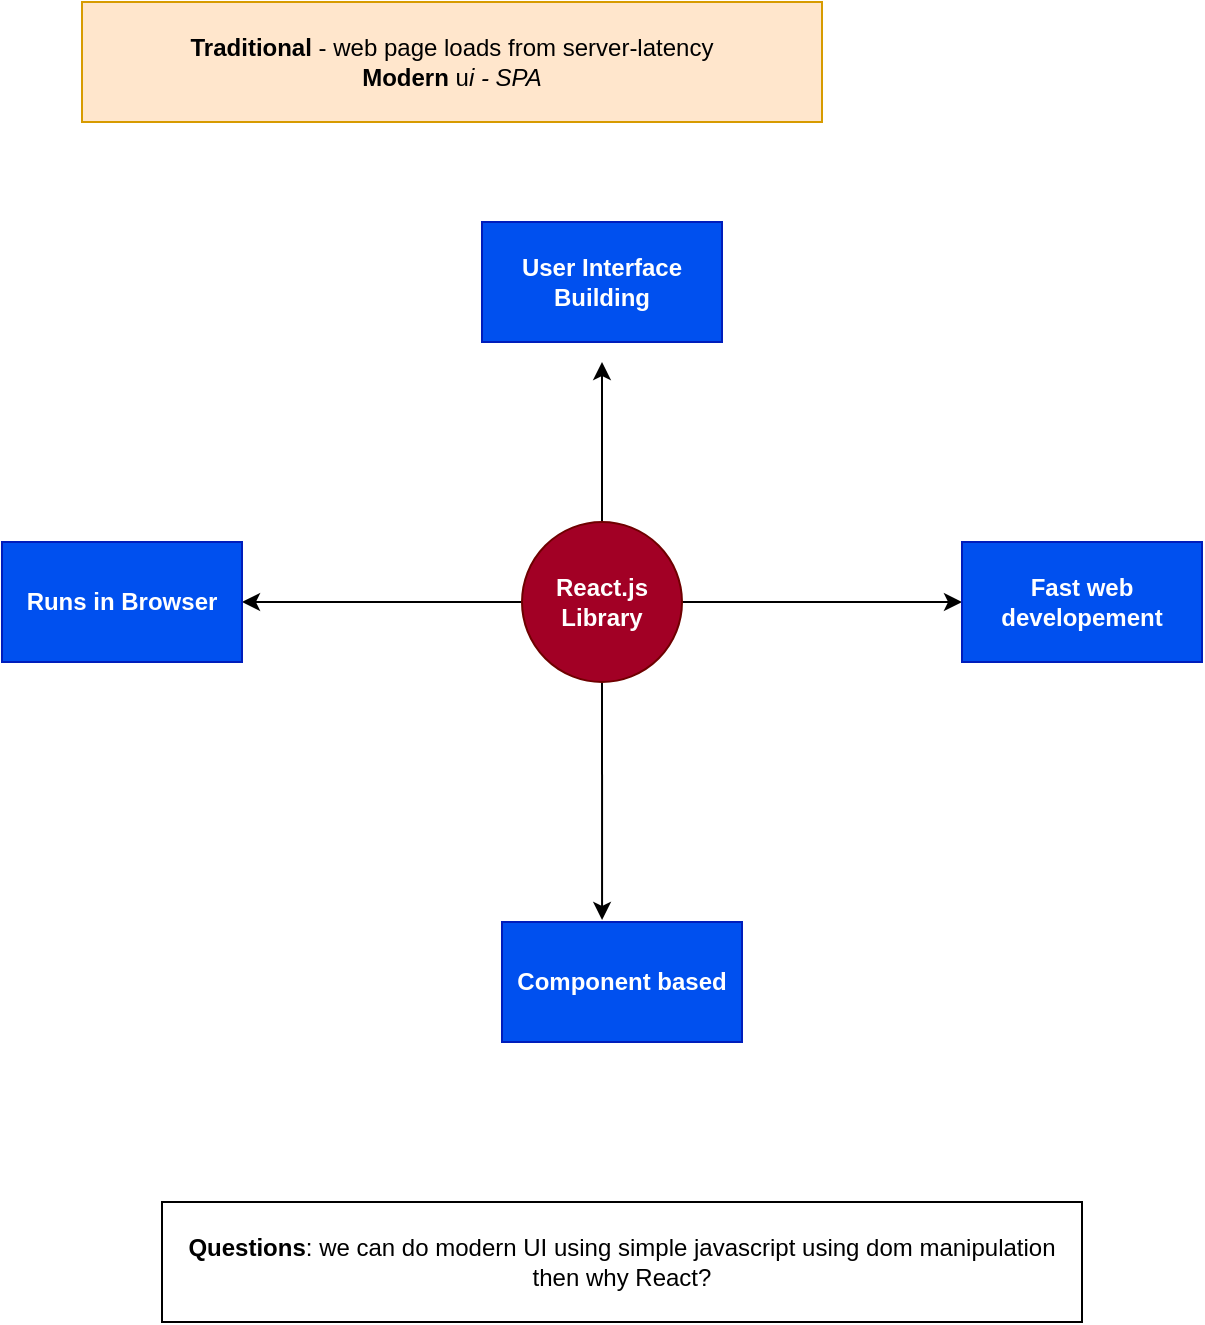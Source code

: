 <mxfile version="16.5.1" type="device" pages="14"><diagram id="KDd0pbdruwwjRHQ05ugI" name="Page-1"><mxGraphModel dx="1038" dy="641" grid="1" gridSize="10" guides="1" tooltips="1" connect="1" arrows="1" fold="1" page="1" pageScale="1" pageWidth="827" pageHeight="1169" math="0" shadow="0"><root><mxCell id="0"/><mxCell id="1" parent="0"/><mxCell id="zeAsCe_XEkBsMMPo-KfV-1" value="&lt;b&gt;User Interface Building&lt;/b&gt;" style="rounded=0;whiteSpace=wrap;html=1;fillColor=#0050ef;strokeColor=#001DBC;fontColor=#ffffff;" parent="1" vertex="1"><mxGeometry x="260" y="130" width="120" height="60" as="geometry"/></mxCell><mxCell id="zeAsCe_XEkBsMMPo-KfV-6" style="edgeStyle=orthogonalEdgeStyle;rounded=0;orthogonalLoop=1;jettySize=auto;html=1;" parent="1" source="zeAsCe_XEkBsMMPo-KfV-2" edge="1"><mxGeometry relative="1" as="geometry"><mxPoint x="320" y="200" as="targetPoint"/></mxGeometry></mxCell><mxCell id="zeAsCe_XEkBsMMPo-KfV-8" style="edgeStyle=orthogonalEdgeStyle;rounded=0;orthogonalLoop=1;jettySize=auto;html=1;entryX=0.417;entryY=-0.017;entryDx=0;entryDy=0;entryPerimeter=0;" parent="1" source="zeAsCe_XEkBsMMPo-KfV-2" target="zeAsCe_XEkBsMMPo-KfV-4" edge="1"><mxGeometry relative="1" as="geometry"/></mxCell><mxCell id="zeAsCe_XEkBsMMPo-KfV-11" style="edgeStyle=orthogonalEdgeStyle;rounded=0;orthogonalLoop=1;jettySize=auto;html=1;entryX=1;entryY=0.5;entryDx=0;entryDy=0;" parent="1" source="zeAsCe_XEkBsMMPo-KfV-2" target="zeAsCe_XEkBsMMPo-KfV-5" edge="1"><mxGeometry relative="1" as="geometry"/></mxCell><mxCell id="zeAsCe_XEkBsMMPo-KfV-12" style="edgeStyle=orthogonalEdgeStyle;rounded=0;orthogonalLoop=1;jettySize=auto;html=1;entryX=0;entryY=0.5;entryDx=0;entryDy=0;" parent="1" source="zeAsCe_XEkBsMMPo-KfV-2" target="zeAsCe_XEkBsMMPo-KfV-3" edge="1"><mxGeometry relative="1" as="geometry"/></mxCell><mxCell id="zeAsCe_XEkBsMMPo-KfV-2" value="&lt;b&gt;React.js&lt;br&gt;Library&lt;/b&gt;" style="ellipse;whiteSpace=wrap;html=1;aspect=fixed;fillColor=#a20025;strokeColor=#6F0000;fontColor=#ffffff;" parent="1" vertex="1"><mxGeometry x="280" y="280" width="80" height="80" as="geometry"/></mxCell><mxCell id="zeAsCe_XEkBsMMPo-KfV-3" value="&lt;b&gt;Fast web developement&lt;/b&gt;" style="rounded=0;whiteSpace=wrap;html=1;fillColor=#0050ef;strokeColor=#001DBC;fontColor=#ffffff;" parent="1" vertex="1"><mxGeometry x="500" y="290" width="120" height="60" as="geometry"/></mxCell><mxCell id="zeAsCe_XEkBsMMPo-KfV-4" value="&lt;b&gt;Component based&lt;/b&gt;" style="rounded=0;whiteSpace=wrap;html=1;fillColor=#0050ef;strokeColor=#001DBC;fontColor=#ffffff;" parent="1" vertex="1"><mxGeometry x="270" y="480" width="120" height="60" as="geometry"/></mxCell><mxCell id="zeAsCe_XEkBsMMPo-KfV-5" value="&lt;b&gt;Runs in Browser&lt;/b&gt;" style="rounded=0;whiteSpace=wrap;html=1;fillColor=#0050ef;strokeColor=#001DBC;fontColor=#ffffff;" parent="1" vertex="1"><mxGeometry x="20" y="290" width="120" height="60" as="geometry"/></mxCell><mxCell id="7dfRYw5UIhIh5kb9wQyp-1" value="&lt;b&gt;Traditional&lt;/b&gt; - web page loads from server-latency&lt;br&gt;&lt;b&gt;Modern&lt;/b&gt; u&lt;i&gt;i - SPA&lt;/i&gt;" style="rounded=0;whiteSpace=wrap;html=1;fillColor=#ffe6cc;strokeColor=#d79b00;" parent="1" vertex="1"><mxGeometry x="60" y="20" width="370" height="60" as="geometry"/></mxCell><mxCell id="7dfRYw5UIhIh5kb9wQyp-4" value="&lt;b&gt;Questions&lt;/b&gt;: we can do modern UI using simple javascript using dom manipulation then why React?" style="rounded=0;whiteSpace=wrap;html=1;" parent="1" vertex="1"><mxGeometry x="100" y="620" width="460" height="60" as="geometry"/></mxCell></root></mxGraphModel></diagram><diagram id="pUK0narLMAM2C-4yJ4_q" name="Page-2"><mxGraphModel dx="1865" dy="641" grid="1" gridSize="10" guides="1" tooltips="1" connect="1" arrows="1" fold="1" page="1" pageScale="1" pageWidth="827" pageHeight="1169" math="0" shadow="0"><root><mxCell id="XUAqyrLT5LOT-2_FLUO2-0"/><mxCell id="XUAqyrLT5LOT-2_FLUO2-1" parent="XUAqyrLT5LOT-2_FLUO2-0"/><mxCell id="XUAqyrLT5LOT-2_FLUO2-7" style="edgeStyle=orthogonalEdgeStyle;rounded=0;orthogonalLoop=1;jettySize=auto;html=1;" parent="XUAqyrLT5LOT-2_FLUO2-1" source="XUAqyrLT5LOT-2_FLUO2-2" edge="1"><mxGeometry relative="1" as="geometry"><mxPoint x="250" y="230" as="targetPoint"/></mxGeometry></mxCell><mxCell id="XUAqyrLT5LOT-2_FLUO2-2" value="React Component" style="ellipse;whiteSpace=wrap;html=1;aspect=fixed;fillColor=#a20025;strokeColor=#6F0000;fontColor=#ffffff;" parent="XUAqyrLT5LOT-2_FLUO2-1" vertex="1"><mxGeometry x="90" y="190" width="80" height="80" as="geometry"/></mxCell><mxCell id="XUAqyrLT5LOT-2_FLUO2-3" value="Reusable Code" style="rounded=0;whiteSpace=wrap;html=1;fillColor=#0050ef;strokeColor=#001DBC;fontColor=#ffffff;" parent="XUAqyrLT5LOT-2_FLUO2-1" vertex="1"><mxGeometry x="260" y="130" width="120" height="60" as="geometry"/></mxCell><mxCell id="XUAqyrLT5LOT-2_FLUO2-4" value="Easy to Debug and manage" style="rounded=0;whiteSpace=wrap;html=1;fillColor=#0050ef;strokeColor=#001DBC;fontColor=#ffffff;" parent="XUAqyrLT5LOT-2_FLUO2-1" vertex="1"><mxGeometry x="260" y="250" width="120" height="60" as="geometry"/></mxCell><mxCell id="XUAqyrLT5LOT-2_FLUO2-6" value="One component for one task" style="rounded=0;whiteSpace=wrap;html=1;fillColor=#0050ef;strokeColor=#001DBC;fontColor=#ffffff;" parent="XUAqyrLT5LOT-2_FLUO2-1" vertex="1"><mxGeometry x="260" y="190" width="120" height="60" as="geometry"/></mxCell><mxCell id="XUAqyrLT5LOT-2_FLUO2-8" value="&lt;font style=&quot;font-size: 16px&quot;&gt;&lt;b&gt;Components ?&lt;/b&gt;&lt;/font&gt;" style="text;html=1;align=center;verticalAlign=middle;resizable=0;points=[];autosize=1;" parent="XUAqyrLT5LOT-2_FLUO2-1" vertex="1"><mxGeometry x="335" y="370" width="130" height="20" as="geometry"/></mxCell><mxCell id="XUAqyrLT5LOT-2_FLUO2-10" value="" style="rounded=0;whiteSpace=wrap;html=1;fillColor=#f5f5f5;strokeColor=#666666;fontColor=#333333;" parent="XUAqyrLT5LOT-2_FLUO2-1" vertex="1"><mxGeometry x="120" y="410" width="580" height="320" as="geometry"/></mxCell><mxCell id="XUAqyrLT5LOT-2_FLUO2-11" value="Header Component" style="rounded=0;whiteSpace=wrap;html=1;fillColor=#a20025;strokeColor=#6F0000;fontColor=#ffffff;" parent="XUAqyrLT5LOT-2_FLUO2-1" vertex="1"><mxGeometry x="130" y="430" width="560" height="30" as="geometry"/></mxCell><mxCell id="XUAqyrLT5LOT-2_FLUO2-12" value="Side Bar Component" style="rounded=0;whiteSpace=wrap;html=1;fillColor=#0050ef;strokeColor=#001DBC;fontColor=#ffffff;" parent="XUAqyrLT5LOT-2_FLUO2-1" vertex="1"><mxGeometry x="130" y="480" width="70" height="170" as="geometry"/></mxCell><mxCell id="XUAqyrLT5LOT-2_FLUO2-13" value="Footer Component" style="rounded=0;whiteSpace=wrap;html=1;fillColor=#a20025;strokeColor=#6F0000;fontColor=#ffffff;" parent="XUAqyrLT5LOT-2_FLUO2-1" vertex="1"><mxGeometry x="130" y="670" width="560" height="40" as="geometry"/></mxCell><mxCell id="e4VjsDc1kXuFMKEbWE5w-0" value="Content Component" style="rounded=0;whiteSpace=wrap;html=1;fillColor=#0050ef;strokeColor=#001DBC;fontColor=#ffffff;" parent="XUAqyrLT5LOT-2_FLUO2-1" vertex="1"><mxGeometry x="220" y="480" width="470" height="170" as="geometry"/></mxCell><mxCell id="e4VjsDc1kXuFMKEbWE5w-3" style="edgeStyle=orthogonalEdgeStyle;rounded=0;orthogonalLoop=1;jettySize=auto;html=1;" parent="XUAqyrLT5LOT-2_FLUO2-1" source="e4VjsDc1kXuFMKEbWE5w-1" edge="1"><mxGeometry relative="1" as="geometry"><mxPoint x="110" y="470" as="targetPoint"/></mxGeometry></mxCell><mxCell id="e4VjsDc1kXuFMKEbWE5w-1" value="Web Page" style="text;html=1;align=center;verticalAlign=middle;resizable=0;points=[];autosize=1;" parent="XUAqyrLT5LOT-2_FLUO2-1" vertex="1"><mxGeometry x="-5" y="460" width="70" height="20" as="geometry"/></mxCell></root></mxGraphModel></diagram><diagram id="_obH5N9lX5aw-TTPsIgR" name="InbetPage"><mxGraphModel dx="1038" dy="641" grid="1" gridSize="10" guides="1" tooltips="1" connect="1" arrows="1" fold="1" page="1" pageScale="1" pageWidth="850" pageHeight="1100" math="0" shadow="0"><root><mxCell id="RnBLxsuKR61E8885IMMA-0"/><mxCell id="RnBLxsuKR61E8885IMMA-1" parent="RnBLxsuKR61E8885IMMA-0"/><mxCell id="xOb0xhMW1d8wnZXAbgc3-0" value="&lt;b&gt;React Advantage:&lt;/b&gt;&lt;br&gt;&lt;br&gt;Control specific part of page&lt;br&gt;Switching the page using routes" style="rounded=0;whiteSpace=wrap;html=1;fillColor=#dae8fc;strokeColor=#6c8ebf;" parent="RnBLxsuKR61E8885IMMA-1" vertex="1"><mxGeometry x="140" y="40" width="360" height="140" as="geometry"/></mxCell><mxCell id="xOb0xhMW1d8wnZXAbgc3-4" style="edgeStyle=orthogonalEdgeStyle;rounded=0;orthogonalLoop=1;jettySize=auto;html=1;exitX=0.538;exitY=1.04;exitDx=0;exitDy=0;exitPerimeter=0;" parent="RnBLxsuKR61E8885IMMA-1" source="xOb0xhMW1d8wnZXAbgc3-1" edge="1"><mxGeometry relative="1" as="geometry"><mxPoint x="210" y="430" as="targetPoint"/><mxPoint x="440" y="395" as="sourcePoint"/><Array as="points"><mxPoint x="210" y="364"/></Array></mxGeometry></mxCell><mxCell id="xOb0xhMW1d8wnZXAbgc3-5" style="edgeStyle=orthogonalEdgeStyle;rounded=0;orthogonalLoop=1;jettySize=auto;html=1;entryX=0.407;entryY=-0.053;entryDx=0;entryDy=0;entryPerimeter=0;" parent="RnBLxsuKR61E8885IMMA-1" source="xOb0xhMW1d8wnZXAbgc3-1" target="xOb0xhMW1d8wnZXAbgc3-3" edge="1"><mxGeometry relative="1" as="geometry"/></mxCell><mxCell id="xOb0xhMW1d8wnZXAbgc3-1" value="&lt;b&gt;React&lt;/b&gt;&lt;br&gt;Not full fledge framweotk&lt;br&gt;depenent on several third party library&lt;br&gt;fast development&lt;br&gt;component based" style="rounded=0;whiteSpace=wrap;html=1;fillColor=#dae8fc;strokeColor=#6c8ebf;" parent="RnBLxsuKR61E8885IMMA-1" vertex="1"><mxGeometry x="200" y="260" width="240" height="100" as="geometry"/></mxCell><mxCell id="xOb0xhMW1d8wnZXAbgc3-2" value="&lt;b&gt;Angular&lt;/b&gt;&lt;br&gt;Component based&lt;br&gt;Full fledged UI framwework&lt;br&gt;overkill small application" style="rounded=0;whiteSpace=wrap;html=1;" parent="RnBLxsuKR61E8885IMMA-1" vertex="1"><mxGeometry x="120" y="440" width="200" height="60" as="geometry"/></mxCell><mxCell id="xOb0xhMW1d8wnZXAbgc3-3" value="&lt;b&gt;View&lt;/b&gt;&lt;br&gt;Compoent based&lt;br&gt;UI Framework&lt;br&gt;lesser popular than react and angular" style="rounded=0;whiteSpace=wrap;html=1;" parent="RnBLxsuKR61E8885IMMA-1" vertex="1"><mxGeometry x="440" y="440" width="270" height="60" as="geometry"/></mxCell></root></mxGraphModel></diagram><diagram id="r05Rn20q4bxLSeCNrBZf" name="Page-3"><mxGraphModel dx="1038" dy="641" grid="1" gridSize="10" guides="1" tooltips="1" connect="1" arrows="1" fold="1" page="1" pageScale="1" pageWidth="827" pageHeight="1169" math="0" shadow="0"><root><mxCell id="8u3eZvPJsnnSgI_h0a88-0"/><mxCell id="8u3eZvPJsnnSgI_h0a88-1" parent="8u3eZvPJsnnSgI_h0a88-0"/><mxCell id="8u3eZvPJsnnSgI_h0a88-7" style="edgeStyle=orthogonalEdgeStyle;rounded=0;orthogonalLoop=1;jettySize=auto;html=1;entryX=0.056;entryY=0;entryDx=0;entryDy=0;entryPerimeter=0;" parent="8u3eZvPJsnnSgI_h0a88-1" source="8u3eZvPJsnnSgI_h0a88-2" target="8u3eZvPJsnnSgI_h0a88-5" edge="1"><mxGeometry relative="1" as="geometry"/></mxCell><mxCell id="8u3eZvPJsnnSgI_h0a88-2" value="Person&lt;br&gt;Name: MAX&lt;br&gt;AGE: 28" style="rounded=0;whiteSpace=wrap;html=1;fillColor=#0050ef;strokeColor=#001DBC;fontColor=#ffffff;" parent="8u3eZvPJsnnSgI_h0a88-1" vertex="1"><mxGeometry x="120" y="190" width="120" height="60" as="geometry"/></mxCell><mxCell id="8u3eZvPJsnnSgI_h0a88-8" style="edgeStyle=orthogonalEdgeStyle;rounded=0;orthogonalLoop=1;jettySize=auto;html=1;entryX=0.372;entryY=-0.033;entryDx=0;entryDy=0;entryPerimeter=0;" parent="8u3eZvPJsnnSgI_h0a88-1" source="8u3eZvPJsnnSgI_h0a88-3" target="8u3eZvPJsnnSgI_h0a88-5" edge="1"><mxGeometry relative="1" as="geometry"/></mxCell><mxCell id="8u3eZvPJsnnSgI_h0a88-3" value="Person&lt;br&gt;Name: MANU&lt;br&gt;AGE: 29" style="rounded=0;whiteSpace=wrap;html=1;fillColor=#0050ef;strokeColor=#001DBC;fontColor=#ffffff;" parent="8u3eZvPJsnnSgI_h0a88-1" vertex="1"><mxGeometry x="330" y="190" width="120" height="60" as="geometry"/></mxCell><mxCell id="8u3eZvPJsnnSgI_h0a88-9" style="edgeStyle=orthogonalEdgeStyle;rounded=0;orthogonalLoop=1;jettySize=auto;html=1;entryX=1;entryY=0.75;entryDx=0;entryDy=0;" parent="8u3eZvPJsnnSgI_h0a88-1" source="8u3eZvPJsnnSgI_h0a88-4" target="8u3eZvPJsnnSgI_h0a88-5" edge="1"><mxGeometry relative="1" as="geometry"/></mxCell><mxCell id="8u3eZvPJsnnSgI_h0a88-4" value="Person&lt;br&gt;Name: MIN&lt;br&gt;AGE: 30" style="rounded=0;whiteSpace=wrap;html=1;fillColor=#0050ef;strokeColor=#001DBC;fontColor=#ffffff;" parent="8u3eZvPJsnnSgI_h0a88-1" vertex="1"><mxGeometry x="520" y="190" width="120" height="60" as="geometry"/></mxCell><mxCell id="8u3eZvPJsnnSgI_h0a88-5" value="&lt;p style=&quot;margin: 0px ; margin-top: 6px ; text-align: center&quot;&gt;&lt;b&gt;Component&lt;/b&gt;&lt;/p&gt;&lt;hr&gt;&lt;p style=&quot;margin: 0px ; margin-left: 8px&quot;&gt;+ Name&lt;br&gt;+ AGE&lt;/p&gt;" style="align=left;overflow=fill;html=1;dropTarget=0;fillColor=#f8cecc;strokeColor=#b85450;" parent="8u3eZvPJsnnSgI_h0a88-1" vertex="1"><mxGeometry x="280" y="390" width="180" height="90" as="geometry"/></mxCell><mxCell id="8u3eZvPJsnnSgI_h0a88-6" value="" style="shape=component;jettyWidth=8;jettyHeight=4;" parent="8u3eZvPJsnnSgI_h0a88-5" vertex="1"><mxGeometry x="1" width="20" height="20" relative="1" as="geometry"><mxPoint x="-24" y="4" as="offset"/></mxGeometry></mxCell><mxCell id="8u3eZvPJsnnSgI_h0a88-10" value="&lt;font style=&quot;font-size: 14px&quot;&gt;In HTML we have to write multiple line of code to create muplitple person UI.&lt;br&gt;&amp;nbsp;Through React UI component it will be reusable and less code.&lt;/font&gt;" style="text;html=1;align=center;verticalAlign=middle;resizable=0;points=[];autosize=1;" parent="8u3eZvPJsnnSgI_h0a88-1" vertex="1"><mxGeometry x="95" y="555" width="490" height="40" as="geometry"/></mxCell></root></mxGraphModel></diagram><diagram id="a7ZG35o_TB2_f8VSrs4b" name="Page-4"><mxGraphModel dx="1038" dy="641" grid="1" gridSize="10" guides="1" tooltips="1" connect="1" arrows="1" fold="1" page="1" pageScale="1" pageWidth="827" pageHeight="1169" math="0" shadow="0"><root><mxCell id="of6Kod8Cfn58fdlFaGx6-0"/><mxCell id="of6Kod8Cfn58fdlFaGx6-1" parent="of6Kod8Cfn58fdlFaGx6-0"/><mxCell id="l07Qa2oL3CRKX9nVdB1W-0" value="&lt;font style=&quot;font-size: 20px&quot;&gt;&lt;b&gt;Why React ?&lt;/b&gt;&lt;/font&gt;" style="text;html=1;align=center;verticalAlign=middle;resizable=0;points=[];autosize=1;" parent="of6Kod8Cfn58fdlFaGx6-1" vertex="1"><mxGeometry x="140" y="130" width="140" height="20" as="geometry"/></mxCell><mxCell id="l07Qa2oL3CRKX9nVdB1W-1" value="&lt;font style=&quot;font-size: 15px&quot;&gt;UI State becomes hard to handle in basic javascript in a large application&lt;/font&gt;" style="rounded=0;whiteSpace=wrap;html=1;fillColor=#0050ef;strokeColor=#001DBC;fontColor=#ffffff;" parent="of6Kod8Cfn58fdlFaGx6-1" vertex="1"><mxGeometry x="130" y="210" width="550" height="60" as="geometry"/></mxCell><mxCell id="l07Qa2oL3CRKX9nVdB1W-2" value="&lt;span style=&quot;font-size: 15px&quot;&gt;Focus on business logic, not on preventing the app from exploding. larger community&lt;/span&gt;" style="rounded=0;whiteSpace=wrap;html=1;fillColor=#0050ef;strokeColor=#001DBC;fontColor=#ffffff;" parent="of6Kod8Cfn58fdlFaGx6-1" vertex="1"><mxGeometry x="130" y="340" width="550" height="60" as="geometry"/></mxCell><mxCell id="l07Qa2oL3CRKX9nVdB1W-3" value="&lt;span style=&quot;font-size: 15px&quot;&gt;Better Performance, active community and huge ecosystem&amp;nbsp;&lt;/span&gt;" style="rounded=0;whiteSpace=wrap;html=1;fillColor=#0050ef;strokeColor=#001DBC;fontColor=#ffffff;" parent="of6Kod8Cfn58fdlFaGx6-1" vertex="1"><mxGeometry x="130" y="470" width="550" height="60" as="geometry"/></mxCell></root></mxGraphModel></diagram><diagram id="cCVR7R8A9_1zX2K4dpQP" name="Page-5"><mxGraphModel dx="1038" dy="641" grid="1" gridSize="10" guides="1" tooltips="1" connect="1" arrows="1" fold="1" page="1" pageScale="1" pageWidth="827" pageHeight="1169" math="0" shadow="0"><root><mxCell id="W7CgnZYt0yB2dMhbttIr-0"/><mxCell id="W7CgnZYt0yB2dMhbttIr-1" parent="W7CgnZYt0yB2dMhbttIr-0"/><mxCell id="W7CgnZYt0yB2dMhbttIr-10" style="edgeStyle=orthogonalEdgeStyle;rounded=0;orthogonalLoop=1;jettySize=auto;html=1;" parent="W7CgnZYt0yB2dMhbttIr-1" source="W7CgnZYt0yB2dMhbttIr-2" edge="1"><mxGeometry relative="1" as="geometry"><mxPoint x="240" y="190" as="targetPoint"/></mxGeometry></mxCell><mxCell id="W7CgnZYt0yB2dMhbttIr-2" value="Getting Started" style="ellipse;whiteSpace=wrap;html=1;fillColor=#0050ef;strokeColor=#001DBC;fontColor=#ffffff;" parent="W7CgnZYt0yB2dMhbttIr-1" vertex="1"><mxGeometry x="70" y="150" width="120" height="80" as="geometry"/></mxCell><mxCell id="W7CgnZYt0yB2dMhbttIr-11" style="edgeStyle=orthogonalEdgeStyle;rounded=0;orthogonalLoop=1;jettySize=auto;html=1;" parent="W7CgnZYt0yB2dMhbttIr-1" source="W7CgnZYt0yB2dMhbttIr-3" edge="1"><mxGeometry relative="1" as="geometry"><mxPoint x="410" y="190" as="targetPoint"/></mxGeometry></mxCell><mxCell id="W7CgnZYt0yB2dMhbttIr-3" value="The Basics" style="ellipse;whiteSpace=wrap;html=1;fillColor=#0050ef;strokeColor=#001DBC;fontColor=#ffffff;" parent="W7CgnZYt0yB2dMhbttIr-1" vertex="1"><mxGeometry x="250" y="150" width="120" height="80" as="geometry"/></mxCell><mxCell id="W7CgnZYt0yB2dMhbttIr-12" style="edgeStyle=orthogonalEdgeStyle;rounded=0;orthogonalLoop=1;jettySize=auto;html=1;entryX=0;entryY=0.5;entryDx=0;entryDy=0;" parent="W7CgnZYt0yB2dMhbttIr-1" source="W7CgnZYt0yB2dMhbttIr-4" target="W7CgnZYt0yB2dMhbttIr-5" edge="1"><mxGeometry relative="1" as="geometry"/></mxCell><mxCell id="W7CgnZYt0yB2dMhbttIr-4" value="Debugging" style="ellipse;whiteSpace=wrap;html=1;fillColor=#0050ef;strokeColor=#001DBC;fontColor=#ffffff;" parent="W7CgnZYt0yB2dMhbttIr-1" vertex="1"><mxGeometry x="414" y="150" width="120" height="80" as="geometry"/></mxCell><mxCell id="W7CgnZYt0yB2dMhbttIr-13" style="edgeStyle=orthogonalEdgeStyle;rounded=0;orthogonalLoop=1;jettySize=auto;html=1;entryX=0.408;entryY=-0.037;entryDx=0;entryDy=0;entryPerimeter=0;" parent="W7CgnZYt0yB2dMhbttIr-1" source="W7CgnZYt0yB2dMhbttIr-5" target="W7CgnZYt0yB2dMhbttIr-6" edge="1"><mxGeometry relative="1" as="geometry"/></mxCell><mxCell id="W7CgnZYt0yB2dMhbttIr-5" value="Styling" style="ellipse;whiteSpace=wrap;html=1;fillColor=#0050ef;strokeColor=#001DBC;fontColor=#ffffff;" parent="W7CgnZYt0yB2dMhbttIr-1" vertex="1"><mxGeometry x="570" y="150" width="120" height="80" as="geometry"/></mxCell><mxCell id="W7CgnZYt0yB2dMhbttIr-14" style="edgeStyle=orthogonalEdgeStyle;rounded=0;orthogonalLoop=1;jettySize=auto;html=1;entryX=0.983;entryY=0.375;entryDx=0;entryDy=0;entryPerimeter=0;" parent="W7CgnZYt0yB2dMhbttIr-1" source="W7CgnZYt0yB2dMhbttIr-6" target="W7CgnZYt0yB2dMhbttIr-7" edge="1"><mxGeometry relative="1" as="geometry"/></mxCell><mxCell id="W7CgnZYt0yB2dMhbttIr-6" value="Component deep diving (communication)" style="ellipse;whiteSpace=wrap;html=1;fillColor=#0050ef;strokeColor=#001DBC;fontColor=#ffffff;" parent="W7CgnZYt0yB2dMhbttIr-1" vertex="1"><mxGeometry x="580" y="300" width="120" height="80" as="geometry"/></mxCell><mxCell id="W7CgnZYt0yB2dMhbttIr-15" style="edgeStyle=orthogonalEdgeStyle;rounded=0;orthogonalLoop=1;jettySize=auto;html=1;entryX=1;entryY=0.5;entryDx=0;entryDy=0;" parent="W7CgnZYt0yB2dMhbttIr-1" source="W7CgnZYt0yB2dMhbttIr-7" target="W7CgnZYt0yB2dMhbttIr-8" edge="1"><mxGeometry relative="1" as="geometry"/></mxCell><mxCell id="W7CgnZYt0yB2dMhbttIr-7" value="HTTP Requests" style="ellipse;whiteSpace=wrap;html=1;fillColor=#0050ef;strokeColor=#001DBC;fontColor=#ffffff;" parent="W7CgnZYt0yB2dMhbttIr-1" vertex="1"><mxGeometry x="410" y="310" width="120" height="80" as="geometry"/></mxCell><mxCell id="W7CgnZYt0yB2dMhbttIr-18" style="edgeStyle=orthogonalEdgeStyle;rounded=0;orthogonalLoop=1;jettySize=auto;html=1;entryX=1;entryY=0.5;entryDx=0;entryDy=0;" parent="W7CgnZYt0yB2dMhbttIr-1" source="W7CgnZYt0yB2dMhbttIr-8" target="W7CgnZYt0yB2dMhbttIr-9" edge="1"><mxGeometry relative="1" as="geometry"/></mxCell><mxCell id="W7CgnZYt0yB2dMhbttIr-8" value="Routing" style="ellipse;whiteSpace=wrap;html=1;fillColor=#0050ef;strokeColor=#001DBC;fontColor=#ffffff;" parent="W7CgnZYt0yB2dMhbttIr-1" vertex="1"><mxGeometry x="250" y="310" width="120" height="80" as="geometry"/></mxCell><mxCell id="W7CgnZYt0yB2dMhbttIr-20" style="edgeStyle=orthogonalEdgeStyle;rounded=0;orthogonalLoop=1;jettySize=auto;html=1;entryX=0.5;entryY=0;entryDx=0;entryDy=0;" parent="W7CgnZYt0yB2dMhbttIr-1" source="W7CgnZYt0yB2dMhbttIr-9" target="W7CgnZYt0yB2dMhbttIr-19" edge="1"><mxGeometry relative="1" as="geometry"/></mxCell><mxCell id="W7CgnZYt0yB2dMhbttIr-9" value="Forms and validations" style="ellipse;whiteSpace=wrap;html=1;fillColor=#0050ef;strokeColor=#001DBC;fontColor=#ffffff;" parent="W7CgnZYt0yB2dMhbttIr-1" vertex="1"><mxGeometry x="40" y="310" width="150" height="80" as="geometry"/></mxCell><mxCell id="W7CgnZYt0yB2dMhbttIr-17" value="&lt;b&gt;&lt;font style=&quot;font-size: 20px&quot;&gt;React Training Concept&lt;/font&gt;&lt;/b&gt;" style="text;html=1;align=center;verticalAlign=middle;resizable=0;points=[];autosize=1;" parent="W7CgnZYt0yB2dMhbttIr-1" vertex="1"><mxGeometry x="190" y="50" width="240" height="20" as="geometry"/></mxCell><mxCell id="W7CgnZYt0yB2dMhbttIr-19" value="Redux" style="ellipse;whiteSpace=wrap;html=1;fillColor=#0050ef;strokeColor=#001DBC;fontColor=#ffffff;" parent="W7CgnZYt0yB2dMhbttIr-1" vertex="1"><mxGeometry x="55" y="430" width="120" height="80" as="geometry"/></mxCell></root></mxGraphModel></diagram><diagram id="mQrCY7R7o-yKQwIr9ZrS" name="Page-6"><mxGraphModel dx="1038" dy="641" grid="1" gridSize="10" guides="1" tooltips="1" connect="1" arrows="1" fold="1" page="1" pageScale="1" pageWidth="827" pageHeight="1169" math="0" shadow="0"><root><mxCell id="JOhiKDjEPDl6JDenvD0W-0"/><mxCell id="JOhiKDjEPDl6JDenvD0W-1" parent="JOhiKDjEPDl6JDenvD0W-0"/><mxCell id="JOhiKDjEPDl6JDenvD0W-10" style="edgeStyle=orthogonalEdgeStyle;rounded=0;orthogonalLoop=1;jettySize=auto;html=1;" parent="JOhiKDjEPDl6JDenvD0W-1" source="JOhiKDjEPDl6JDenvD0W-2" edge="1"><mxGeometry relative="1" as="geometry"><mxPoint x="180" y="550" as="targetPoint"/></mxGeometry></mxCell><mxCell id="JOhiKDjEPDl6JDenvD0W-2" value="Next Gen Concepts" style="rounded=0;whiteSpace=wrap;html=1;fillColor=#0050ef;strokeColor=#001DBC;fontColor=#ffffff;" parent="JOhiKDjEPDl6JDenvD0W-1" vertex="1"><mxGeometry x="100" y="80" width="160" height="60" as="geometry"/></mxCell><mxCell id="JOhiKDjEPDl6JDenvD0W-3" value="Module - Import and export" style="rounded=0;whiteSpace=wrap;html=1;fillColor=#0050ef;strokeColor=#001DBC;fontColor=#ffffff;" parent="JOhiKDjEPDl6JDenvD0W-1" vertex="1"><mxGeometry x="200" y="170" width="290" height="30" as="geometry"/></mxCell><mxCell id="JOhiKDjEPDl6JDenvD0W-4" value="Let and Const" style="rounded=0;whiteSpace=wrap;html=1;fillColor=#0050ef;strokeColor=#001DBC;fontColor=#ffffff;" parent="JOhiKDjEPDl6JDenvD0W-1" vertex="1"><mxGeometry x="200" y="220" width="290" height="30" as="geometry"/></mxCell><mxCell id="JOhiKDjEPDl6JDenvD0W-5" value="Arrow Function" style="rounded=0;whiteSpace=wrap;html=1;fillColor=#0050ef;strokeColor=#001DBC;fontColor=#ffffff;" parent="JOhiKDjEPDl6JDenvD0W-1" vertex="1"><mxGeometry x="200" y="270" width="290" height="30" as="geometry"/></mxCell><mxCell id="JOhiKDjEPDl6JDenvD0W-6" value="Classes" style="rounded=0;whiteSpace=wrap;html=1;fillColor=#0050ef;strokeColor=#001DBC;fontColor=#ffffff;" parent="JOhiKDjEPDl6JDenvD0W-1" vertex="1"><mxGeometry x="200" y="330" width="290" height="30" as="geometry"/></mxCell><mxCell id="JOhiKDjEPDl6JDenvD0W-7" value="Spread and Rest Operators - ..." style="rounded=0;whiteSpace=wrap;html=1;fillColor=#0050ef;strokeColor=#001DBC;fontColor=#ffffff;" parent="JOhiKDjEPDl6JDenvD0W-1" vertex="1"><mxGeometry x="200" y="390" width="290" height="30" as="geometry"/></mxCell><mxCell id="JOhiKDjEPDl6JDenvD0W-8" value="Destructuring" style="rounded=0;whiteSpace=wrap;html=1;fillColor=#0050ef;strokeColor=#001DBC;fontColor=#ffffff;" parent="JOhiKDjEPDl6JDenvD0W-1" vertex="1"><mxGeometry x="200" y="440" width="290" height="30" as="geometry"/></mxCell><mxCell id="JOhiKDjEPDl6JDenvD0W-9" value="Reference and primitive data types" style="rounded=0;whiteSpace=wrap;html=1;fillColor=#0050ef;strokeColor=#001DBC;fontColor=#ffffff;" parent="JOhiKDjEPDl6JDenvD0W-1" vertex="1"><mxGeometry x="200" y="500" width="290" height="30" as="geometry"/></mxCell></root></mxGraphModel></diagram><diagram id="MNB2ht7cfMTMhWWLPCLf" name="Page-7"><mxGraphModel dx="1038" dy="641" grid="1" gridSize="10" guides="1" tooltips="1" connect="1" arrows="1" fold="1" page="1" pageScale="1" pageWidth="827" pageHeight="1169" math="0" shadow="0"><root><mxCell id="wLMW-IBoBCFxHCGCjfjl-0"/><mxCell id="wLMW-IBoBCFxHCGCjfjl-1" parent="wLMW-IBoBCFxHCGCjfjl-0"/><mxCell id="wLMW-IBoBCFxHCGCjfjl-2" value="&lt;font style=&quot;font-size: 17px&quot;&gt;&lt;b&gt;Build Workflow&lt;/b&gt;&lt;/font&gt;" style="rounded=0;whiteSpace=wrap;html=1;fillColor=#a20025;strokeColor=#6F0000;fontColor=#ffffff;" parent="wLMW-IBoBCFxHCGCjfjl-1" vertex="1"><mxGeometry x="220" y="80" width="330" height="60" as="geometry"/></mxCell><mxCell id="wLMW-IBoBCFxHCGCjfjl-3" value="Why ?" style="rounded=0;whiteSpace=wrap;html=1;direction=south;fillColor=#008a00;strokeColor=#005700;fontColor=#ffffff;" parent="wLMW-IBoBCFxHCGCjfjl-1" vertex="1"><mxGeometry x="160" y="170" width="60" height="170" as="geometry"/></mxCell><mxCell id="wLMW-IBoBCFxHCGCjfjl-4" value="How ?" style="rounded=0;whiteSpace=wrap;html=1;direction=south;fillColor=#0050ef;strokeColor=#001DBC;fontColor=#ffffff;" parent="wLMW-IBoBCFxHCGCjfjl-1" vertex="1"><mxGeometry x="160" y="350" width="60" height="240" as="geometry"/></mxCell><mxCell id="wLMW-IBoBCFxHCGCjfjl-5" value="Optimizing Code" style="rounded=0;whiteSpace=wrap;html=1;fillColor=#008a00;strokeColor=#005700;fontColor=#ffffff;" parent="wLMW-IBoBCFxHCGCjfjl-1" vertex="1"><mxGeometry x="240" y="170" width="400" height="40" as="geometry"/></mxCell><mxCell id="wLMW-IBoBCFxHCGCjfjl-6" value="Using Next gen Features" style="rounded=0;whiteSpace=wrap;html=1;fillColor=#008a00;strokeColor=#005700;fontColor=#ffffff;" parent="wLMW-IBoBCFxHCGCjfjl-1" vertex="1"><mxGeometry x="240" y="235" width="400" height="40" as="geometry"/></mxCell><mxCell id="wLMW-IBoBCFxHCGCjfjl-7" value="More productivity" style="rounded=0;whiteSpace=wrap;html=1;fillColor=#008a00;strokeColor=#005700;fontColor=#ffffff;" parent="wLMW-IBoBCFxHCGCjfjl-1" vertex="1"><mxGeometry x="240" y="300" width="400" height="40" as="geometry"/></mxCell><mxCell id="wLMW-IBoBCFxHCGCjfjl-8" value="Use Dependency management tool - NPM" style="rounded=0;whiteSpace=wrap;html=1;fillColor=#0050ef;strokeColor=#001DBC;fontColor=#ffffff;" parent="wLMW-IBoBCFxHCGCjfjl-1" vertex="1"><mxGeometry x="240" y="360" width="400" height="40" as="geometry"/></mxCell><mxCell id="wLMW-IBoBCFxHCGCjfjl-9" value="Bundler tool - webpack" style="rounded=0;whiteSpace=wrap;html=1;fillColor=#0050ef;strokeColor=#001DBC;fontColor=#ffffff;" parent="wLMW-IBoBCFxHCGCjfjl-1" vertex="1"><mxGeometry x="240" y="420" width="400" height="40" as="geometry"/></mxCell><mxCell id="wLMW-IBoBCFxHCGCjfjl-10" value="Use compiler - for next gen features support - Babel" style="rounded=0;whiteSpace=wrap;html=1;fillColor=#0050ef;strokeColor=#001DBC;fontColor=#ffffff;" parent="wLMW-IBoBCFxHCGCjfjl-1" vertex="1"><mxGeometry x="240" y="480" width="400" height="40" as="geometry"/></mxCell><mxCell id="wLMW-IBoBCFxHCGCjfjl-11" value="Use a development server" style="rounded=0;whiteSpace=wrap;html=1;fillColor=#0050ef;strokeColor=#001DBC;fontColor=#ffffff;" parent="wLMW-IBoBCFxHCGCjfjl-1" vertex="1"><mxGeometry x="240" y="540" width="400" height="40" as="geometry"/></mxCell></root></mxGraphModel></diagram><diagram id="7DccmS_arnDqLX-5EBRY" name="Page-8"><mxGraphModel dx="1038" dy="641" grid="1" gridSize="10" guides="1" tooltips="1" connect="1" arrows="1" fold="1" page="1" pageScale="1" pageWidth="827" pageHeight="1169" math="0" shadow="0"><root><mxCell id="0VbHTbM4akenwumBfNoD-0"/><mxCell id="0VbHTbM4akenwumBfNoD-1" parent="0VbHTbM4akenwumBfNoD-0"/><mxCell id="0VbHTbM4akenwumBfNoD-2" value="&lt;font style=&quot;font-size: 16px&quot;&gt;Create React App - create-react-app&amp;nbsp;&lt;/font&gt;" style="rounded=0;whiteSpace=wrap;html=1;fillColor=#0050ef;strokeColor=#001DBC;fontColor=#ffffff;" parent="0VbHTbM4akenwumBfNoD-1" vertex="1"><mxGeometry x="120" y="130" width="390" height="60" as="geometry"/></mxCell><mxCell id="0VbHTbM4akenwumBfNoD-3" value="&lt;font style=&quot;font-size: 16px&quot;&gt;Folder Structure&lt;/font&gt;" style="rounded=0;whiteSpace=wrap;html=1;fillColor=#0050ef;strokeColor=#001DBC;fontColor=#ffffff;" parent="0VbHTbM4akenwumBfNoD-1" vertex="1"><mxGeometry x="120" y="230" width="390" height="60" as="geometry"/></mxCell><mxCell id="0VbHTbM4akenwumBfNoD-4" value="&lt;font style=&quot;font-size: 16px&quot;&gt;Components Basics&lt;/font&gt;" style="rounded=0;whiteSpace=wrap;html=1;fillColor=#0050ef;strokeColor=#001DBC;fontColor=#ffffff;" parent="0VbHTbM4akenwumBfNoD-1" vertex="1"><mxGeometry x="120" y="340" width="390" height="60" as="geometry"/></mxCell><mxCell id="0VbHTbM4akenwumBfNoD-5" value="&lt;font style=&quot;font-size: 16px&quot;&gt;JSX&amp;nbsp; - Compile code to React.createElement()&lt;/font&gt;" style="rounded=0;whiteSpace=wrap;html=1;fillColor=#0050ef;strokeColor=#001DBC;fontColor=#ffffff;" parent="0VbHTbM4akenwumBfNoD-1" vertex="1"><mxGeometry x="120" y="450" width="390" height="60" as="geometry"/></mxCell><mxCell id="0VbHTbM4akenwumBfNoD-6" value="&lt;font style=&quot;font-size: 16px&quot;&gt;JSX -Restriction &lt;br&gt;Should have single root element&lt;br&gt;Can not use reserved word like class&lt;br&gt;&lt;/font&gt;" style="rounded=0;whiteSpace=wrap;html=1;fillColor=#0050ef;strokeColor=#001DBC;fontColor=#ffffff;" parent="0VbHTbM4akenwumBfNoD-1" vertex="1"><mxGeometry x="120" y="550" width="390" height="80" as="geometry"/></mxCell></root></mxGraphModel></diagram><diagram id="xfKF3s3Q-H1BmYRfF85i" name="Page-9"><mxGraphModel dx="1038" dy="641" grid="1" gridSize="10" guides="1" tooltips="1" connect="1" arrows="1" fold="1" page="1" pageScale="1" pageWidth="827" pageHeight="1169" math="0" shadow="0"><root><mxCell id="4YAP66TQZ98oFSCEydAs-0"/><mxCell id="4YAP66TQZ98oFSCEydAs-1" parent="4YAP66TQZ98oFSCEydAs-0"/><mxCell id="4YAP66TQZ98oFSCEydAs-5" style="edgeStyle=orthogonalEdgeStyle;rounded=0;orthogonalLoop=1;jettySize=auto;html=1;" parent="4YAP66TQZ98oFSCEydAs-1" source="4YAP66TQZ98oFSCEydAs-2" edge="1"><mxGeometry relative="1" as="geometry"><mxPoint x="260" y="200" as="targetPoint"/><Array as="points"><mxPoint x="370" y="170"/><mxPoint x="260" y="170"/></Array></mxGeometry></mxCell><mxCell id="4YAP66TQZ98oFSCEydAs-6" style="edgeStyle=orthogonalEdgeStyle;rounded=0;orthogonalLoop=1;jettySize=auto;html=1;" parent="4YAP66TQZ98oFSCEydAs-1" source="4YAP66TQZ98oFSCEydAs-2" edge="1"><mxGeometry relative="1" as="geometry"><mxPoint x="490" y="200" as="targetPoint"/></mxGeometry></mxCell><mxCell id="4YAP66TQZ98oFSCEydAs-2" value="React Components" style="rounded=0;whiteSpace=wrap;html=1;fillColor=#a20025;strokeColor=#6F0000;fontColor=#ffffff;" parent="4YAP66TQZ98oFSCEydAs-1" vertex="1"><mxGeometry x="240" y="80" width="260" height="60" as="geometry"/></mxCell><mxCell id="4YAP66TQZ98oFSCEydAs-3" value="Functional Component&lt;br&gt;const Person = () =&amp;gt; {return ()}" style="rounded=0;whiteSpace=wrap;html=1;fillColor=#0050ef;strokeColor=#001DBC;fontColor=#ffffff;" parent="4YAP66TQZ98oFSCEydAs-1" vertex="1"><mxGeometry x="80" y="210" width="260" height="60" as="geometry"/></mxCell><mxCell id="4YAP66TQZ98oFSCEydAs-4" value="Class Component&lt;br&gt;class Person extends Component{}" style="rounded=0;whiteSpace=wrap;html=1;fillColor=#0050ef;strokeColor=#001DBC;fontColor=#ffffff;" parent="4YAP66TQZ98oFSCEydAs-1" vertex="1"><mxGeometry x="440" y="210" width="260" height="60" as="geometry"/></mxCell><mxCell id="4YAP66TQZ98oFSCEydAs-7" value="&lt;b&gt;props&lt;/b&gt; - pass data through attributes externally" style="rounded=0;whiteSpace=wrap;html=1;fillColor=#0050ef;strokeColor=#001DBC;fontColor=#ffffff;" parent="4YAP66TQZ98oFSCEydAs-1" vertex="1"><mxGeometry x="100" y="370" width="120" height="60" as="geometry"/></mxCell><mxCell id="4YAP66TQZ98oFSCEydAs-8" value="&lt;b&gt;state&lt;/b&gt; - used inside the component internally" style="rounded=0;whiteSpace=wrap;html=1;fillColor=#0050ef;strokeColor=#001DBC;fontColor=#ffffff;" parent="4YAP66TQZ98oFSCEydAs-1" vertex="1"><mxGeometry x="100" y="460" width="120" height="60" as="geometry"/></mxCell><mxCell id="k9h-qBhnd3A_kzK-JrJN-0" value="State Less component" style="rounded=0;whiteSpace=wrap;html=1;fillColor=#0050ef;strokeColor=#001DBC;fontColor=#ffffff;" parent="4YAP66TQZ98oFSCEydAs-1" vertex="1"><mxGeometry x="520" y="440" width="120" height="60" as="geometry"/></mxCell><mxCell id="k9h-qBhnd3A_kzK-JrJN-1" value="State Full component" style="rounded=0;whiteSpace=wrap;html=1;fillColor=#0050ef;strokeColor=#001DBC;fontColor=#ffffff;" parent="4YAP66TQZ98oFSCEydAs-1" vertex="1"><mxGeometry x="360" y="440" width="120" height="60" as="geometry"/></mxCell><mxCell id="k9h-qBhnd3A_kzK-JrJN-2" value="React Components" style="rounded=0;whiteSpace=wrap;html=1;fillColor=#a20025;strokeColor=#6F0000;fontColor=#ffffff;" parent="4YAP66TQZ98oFSCEydAs-1" vertex="1"><mxGeometry x="360" y="370" width="280" height="60" as="geometry"/></mxCell></root></mxGraphModel></diagram><diagram id="TBs3T4cbUGt5l-boYqni" name="Page-10"><mxGraphModel dx="1038" dy="641" grid="1" gridSize="10" guides="1" tooltips="1" connect="1" arrows="1" fold="1" page="1" pageScale="1" pageWidth="827" pageHeight="1169" math="0" shadow="0"><root><mxCell id="zfmLt_X6zxoX64vFCJty-0"/><mxCell id="zfmLt_X6zxoX64vFCJty-1" parent="zfmLt_X6zxoX64vFCJty-0"/><mxCell id="zfmLt_X6zxoX64vFCJty-5" style="edgeStyle=orthogonalEdgeStyle;rounded=0;orthogonalLoop=1;jettySize=auto;html=1;" parent="zfmLt_X6zxoX64vFCJty-1" source="zfmLt_X6zxoX64vFCJty-2" edge="1"><mxGeometry relative="1" as="geometry"><mxPoint x="160" y="210" as="targetPoint"/></mxGeometry></mxCell><mxCell id="zfmLt_X6zxoX64vFCJty-6" style="edgeStyle=orthogonalEdgeStyle;rounded=0;orthogonalLoop=1;jettySize=auto;html=1;" parent="zfmLt_X6zxoX64vFCJty-1" source="zfmLt_X6zxoX64vFCJty-2" edge="1"><mxGeometry relative="1" as="geometry"><mxPoint x="630" y="210" as="targetPoint"/></mxGeometry></mxCell><mxCell id="zfmLt_X6zxoX64vFCJty-2" value="State" style="rounded=0;whiteSpace=wrap;html=1;fillColor=#0050ef;strokeColor=#001DBC;fontColor=#ffffff;" parent="zfmLt_X6zxoX64vFCJty-1" vertex="1"><mxGeometry x="310" y="70" width="120" height="60" as="geometry"/></mxCell><mxCell id="zfmLt_X6zxoX64vFCJty-3" value="&lt;b&gt;Class compoenent&lt;/b&gt;&lt;br&gt;tradiional way&lt;br&gt;most of the exiting project uses class based component to work with state" style="rounded=0;whiteSpace=wrap;html=1;fillColor=#a20025;strokeColor=#6F0000;fontColor=#ffffff;" parent="zfmLt_X6zxoX64vFCJty-1" vertex="1"><mxGeometry x="40" y="220" width="290" height="140" as="geometry"/></mxCell><mxCell id="zfmLt_X6zxoX64vFCJty-4" value="&lt;b&gt;Functional compoenent&lt;/b&gt;&lt;br&gt;you can work with state in new version of react library using react hooks" style="rounded=0;whiteSpace=wrap;html=1;fillColor=#a20025;strokeColor=#6F0000;fontColor=#ffffff;" parent="zfmLt_X6zxoX64vFCJty-1" vertex="1"><mxGeometry x="380" y="220" width="510" height="140" as="geometry"/></mxCell><mxCell id="zfmLt_X6zxoX64vFCJty-7" value="&lt;b&gt;React Hooks: Some Public method provided by React to work with functional component. &lt;br&gt;like to use state in functional component&lt;/b&gt;" style="rounded=0;whiteSpace=wrap;html=1;fillColor=#0050ef;strokeColor=#001DBC;fontColor=#ffffff;" parent="zfmLt_X6zxoX64vFCJty-1" vertex="1"><mxGeometry x="125" y="450" width="655" height="60" as="geometry"/></mxCell></root></mxGraphModel></diagram><diagram id="zdGF4oRIhBcZsjvpYUJ9" name="Page-11"><mxGraphModel dx="1038" dy="641" grid="1" gridSize="10" guides="1" tooltips="1" connect="1" arrows="1" fold="1" page="1" pageScale="1" pageWidth="827" pageHeight="1169" math="0" shadow="0"><root><mxCell id="IF9Y8suzYRU_VMSZvR5H-0"/><mxCell id="IF9Y8suzYRU_VMSZvR5H-1" parent="IF9Y8suzYRU_VMSZvR5H-0"/><mxCell id="xSZlbZWAp7_wUMhhPrH1-6" style="edgeStyle=orthogonalEdgeStyle;rounded=0;orthogonalLoop=1;jettySize=auto;html=1;" parent="IF9Y8suzYRU_VMSZvR5H-1" source="IF9Y8suzYRU_VMSZvR5H-2" edge="1"><mxGeometry relative="1" as="geometry"><mxPoint x="140" y="160" as="targetPoint"/></mxGeometry></mxCell><mxCell id="xSZlbZWAp7_wUMhhPrH1-7" style="edgeStyle=orthogonalEdgeStyle;rounded=0;orthogonalLoop=1;jettySize=auto;html=1;" parent="IF9Y8suzYRU_VMSZvR5H-1" source="IF9Y8suzYRU_VMSZvR5H-2" edge="1"><mxGeometry relative="1" as="geometry"><mxPoint x="300" y="170" as="targetPoint"/></mxGeometry></mxCell><mxCell id="IF9Y8suzYRU_VMSZvR5H-2" value="Styling Component" style="rounded=0;whiteSpace=wrap;html=1;fillColor=#0050ef;strokeColor=#001DBC;fontColor=#ffffff;" parent="IF9Y8suzYRU_VMSZvR5H-1" vertex="1"><mxGeometry x="240" y="40" width="120" height="60" as="geometry"/></mxCell><mxCell id="xSZlbZWAp7_wUMhhPrH1-3" style="edgeStyle=orthogonalEdgeStyle;rounded=0;orthogonalLoop=1;jettySize=auto;html=1;" parent="IF9Y8suzYRU_VMSZvR5H-1" source="IF9Y8suzYRU_VMSZvR5H-3" edge="1"><mxGeometry relative="1" as="geometry"><mxPoint x="230" y="240" as="targetPoint"/></mxGeometry></mxCell><mxCell id="IF9Y8suzYRU_VMSZvR5H-3" value="Inline css - inline style&lt;br&gt;1. issue with sudo selectors, media queries&lt;br&gt;2. benifit, used for only the require component&lt;br&gt;scoped to component" style="rounded=0;whiteSpace=wrap;html=1;fillColor=#6a00ff;strokeColor=#3700CC;fontColor=#ffffff;" parent="IF9Y8suzYRU_VMSZvR5H-1" vertex="1"><mxGeometry x="60" y="175" width="120" height="130" as="geometry"/></mxCell><mxCell id="xSZlbZWAp7_wUMhhPrH1-4" style="edgeStyle=orthogonalEdgeStyle;rounded=0;orthogonalLoop=1;jettySize=auto;html=1;" parent="IF9Y8suzYRU_VMSZvR5H-1" source="IF9Y8suzYRU_VMSZvR5H-4" edge="1"><mxGeometry relative="1" as="geometry"><mxPoint x="430" y="237.5" as="targetPoint"/></mxGeometry></mxCell><mxCell id="IF9Y8suzYRU_VMSZvR5H-4" value="class css -&amp;nbsp;&lt;br&gt;1. we can use sudo selector and other effects&amp;nbsp;&lt;br&gt;2. issue - golbal css" style="rounded=0;whiteSpace=wrap;html=1;fillColor=#6a00ff;strokeColor=#3700CC;fontColor=#ffffff;" parent="IF9Y8suzYRU_VMSZvR5H-1" vertex="1"><mxGeometry x="240" y="175" width="150" height="125" as="geometry"/></mxCell><mxCell id="IF9Y8suzYRU_VMSZvR5H-6" value="&lt;b&gt;Radium&lt;/b&gt;&amp;nbsp;- third party module&lt;br&gt;Adding special effects like hover and media queries in inlline styles&lt;br&gt;benifit for local component based styles&lt;br&gt;we need to wrap render in styleroot compoenent for media queries and keyframes animations&lt;br&gt;scoped to component" style="rounded=0;whiteSpace=wrap;html=1;fillColor=#0050ef;strokeColor=#001DBC;fontColor=#ffffff;" parent="IF9Y8suzYRU_VMSZvR5H-1" vertex="1"><mxGeometry x="20" y="440" width="190" height="170" as="geometry"/></mxCell><mxCell id="IF9Y8suzYRU_VMSZvR5H-7" value="&lt;b&gt;Styling component&lt;br&gt;Library - third party library&lt;br&gt;inline css way&lt;br&gt;local to component&lt;br&gt;use template way to add css&lt;br&gt;it uses regular css syntax&lt;br&gt;&lt;/b&gt;scoped to component&lt;b&gt;&lt;br&gt;&lt;/b&gt;" style="rounded=0;whiteSpace=wrap;html=1;fillColor=#0050ef;strokeColor=#001DBC;fontColor=#ffffff;" parent="IF9Y8suzYRU_VMSZvR5H-1" vertex="1"><mxGeometry x="240" y="440" width="170" height="170" as="geometry"/></mxCell><mxCell id="xSZlbZWAp7_wUMhhPrH1-0" value="&lt;b&gt;CSS Modules&lt;br&gt;&lt;/b&gt;" style="rounded=0;whiteSpace=wrap;html=1;fillColor=#0050ef;strokeColor=#001DBC;fontColor=#ffffff;" parent="IF9Y8suzYRU_VMSZvR5H-1" vertex="1"><mxGeometry x="440" y="440" width="210" height="130" as="geometry"/></mxCell><mxCell id="xSZlbZWAp7_wUMhhPrH1-5" style="edgeStyle=orthogonalEdgeStyle;rounded=0;orthogonalLoop=1;jettySize=auto;html=1;" parent="IF9Y8suzYRU_VMSZvR5H-1" source="xSZlbZWAp7_wUMhhPrH1-1" edge="1"><mxGeometry relative="1" as="geometry"><mxPoint x="610" y="237.5" as="targetPoint"/></mxGeometry></mxCell><mxCell id="xSZlbZWAp7_wUMhhPrH1-1" value="Dynamic inline styles" style="whiteSpace=wrap;html=1;fillColor=#6a00ff;strokeColor=#3700CC;fontColor=#ffffff;" parent="IF9Y8suzYRU_VMSZvR5H-1" vertex="1"><mxGeometry x="440" y="207.5" width="120" height="60" as="geometry"/></mxCell><mxCell id="xSZlbZWAp7_wUMhhPrH1-2" value="Dynamic Class names" style="whiteSpace=wrap;html=1;fillColor=#6a00ff;strokeColor=#3700CC;fontColor=#ffffff;" parent="IF9Y8suzYRU_VMSZvR5H-1" vertex="1"><mxGeometry x="620" y="207.5" width="120" height="60" as="geometry"/></mxCell><mxCell id="xSZlbZWAp7_wUMhhPrH1-9" style="edgeStyle=orthogonalEdgeStyle;rounded=0;orthogonalLoop=1;jettySize=auto;html=1;" parent="IF9Y8suzYRU_VMSZvR5H-1" source="xSZlbZWAp7_wUMhhPrH1-8" edge="1"><mxGeometry relative="1" as="geometry"><mxPoint x="100" y="430" as="targetPoint"/></mxGeometry></mxCell><mxCell id="xSZlbZWAp7_wUMhhPrH1-10" style="edgeStyle=orthogonalEdgeStyle;rounded=0;orthogonalLoop=1;jettySize=auto;html=1;" parent="IF9Y8suzYRU_VMSZvR5H-1" source="xSZlbZWAp7_wUMhhPrH1-8" edge="1"><mxGeometry relative="1" as="geometry"><mxPoint x="315" y="430" as="targetPoint"/></mxGeometry></mxCell><mxCell id="xSZlbZWAp7_wUMhhPrH1-11" style="edgeStyle=orthogonalEdgeStyle;rounded=0;orthogonalLoop=1;jettySize=auto;html=1;" parent="IF9Y8suzYRU_VMSZvR5H-1" source="xSZlbZWAp7_wUMhhPrH1-8" edge="1"><mxGeometry relative="1" as="geometry"><mxPoint x="520" y="430" as="targetPoint"/></mxGeometry></mxCell><mxCell id="xSZlbZWAp7_wUMhhPrH1-8" value="Some important styling way" style="rounded=0;whiteSpace=wrap;html=1;fillColor=#008a00;strokeColor=#005700;fontColor=#ffffff;" parent="IF9Y8suzYRU_VMSZvR5H-1" vertex="1"><mxGeometry x="160" y="330" width="310" height="60" as="geometry"/></mxCell></root></mxGraphModel></diagram><diagram id="fwBceumsLmkRF7TljDI6" name="Page-12"><mxGraphModel dx="1038" dy="641" grid="1" gridSize="10" guides="1" tooltips="1" connect="1" arrows="1" fold="1" page="1" pageScale="1" pageWidth="827" pageHeight="1169" math="0" shadow="0"><root><mxCell id="9tOzJxOa8iVLvz0tEhsA-0"/><mxCell id="9tOzJxOa8iVLvz0tEhsA-1" parent="9tOzJxOa8iVLvz0tEhsA-0"/><mxCell id="9tOzJxOa8iVLvz0tEhsA-2" value="&lt;b&gt;&lt;font style=&quot;font-size: 14px&quot;&gt;Redux - Breaks app wide state&lt;/font&gt;&lt;/b&gt;" style="rounded=0;whiteSpace=wrap;html=1;" parent="9tOzJxOa8iVLvz0tEhsA-1" vertex="1"><mxGeometry x="60" y="100" width="600" height="60" as="geometry"/></mxCell><mxCell id="9tOzJxOa8iVLvz0tEhsA-3" value="Context vs Redux&lt;br&gt;complex setup of context api. multiple context provider" style="whiteSpace=wrap;html=1;" parent="9tOzJxOa8iVLvz0tEhsA-1" vertex="1"><mxGeometry x="100" y="200" width="500" height="60" as="geometry"/></mxCell><mxCell id="9tOzJxOa8iVLvz0tEhsA-6" style="edgeStyle=orthogonalEdgeStyle;rounded=0;orthogonalLoop=1;jettySize=auto;html=1;entryX=0.5;entryY=0;entryDx=0;entryDy=0;" parent="9tOzJxOa8iVLvz0tEhsA-1" source="9tOzJxOa8iVLvz0tEhsA-4" target="9tOzJxOa8iVLvz0tEhsA-5" edge="1"><mxGeometry relative="1" as="geometry"/></mxCell><mxCell id="9tOzJxOa8iVLvz0tEhsA-4" value="Store" style="rounded=1;whiteSpace=wrap;html=1;fillColor=#fff2cc;strokeColor=#d6b656;" parent="9tOzJxOa8iVLvz0tEhsA-1" vertex="1"><mxGeometry x="320" y="470" width="120" height="60" as="geometry"/></mxCell><mxCell id="9tOzJxOa8iVLvz0tEhsA-13" style="edgeStyle=orthogonalEdgeStyle;rounded=0;orthogonalLoop=1;jettySize=auto;html=1;" parent="9tOzJxOa8iVLvz0tEhsA-1" source="9tOzJxOa8iVLvz0tEhsA-5" edge="1"><mxGeometry relative="1" as="geometry"><mxPoint x="180" y="540" as="targetPoint"/></mxGeometry></mxCell><mxCell id="9tOzJxOa8iVLvz0tEhsA-5" value="Component" style="rounded=1;whiteSpace=wrap;html=1;fillColor=#fff2cc;strokeColor=#d6b656;" parent="9tOzJxOa8iVLvz0tEhsA-1" vertex="1"><mxGeometry x="320" y="580" width="120" height="60" as="geometry"/></mxCell><mxCell id="9tOzJxOa8iVLvz0tEhsA-7" value="Subscribe" style="text;html=1;align=center;verticalAlign=middle;resizable=0;points=[];autosize=1;strokeColor=none;fillColor=none;" parent="9tOzJxOa8iVLvz0tEhsA-1" vertex="1"><mxGeometry x="379" y="550" width="70" height="20" as="geometry"/></mxCell><mxCell id="9tOzJxOa8iVLvz0tEhsA-9" style="edgeStyle=orthogonalEdgeStyle;rounded=0;orthogonalLoop=1;jettySize=auto;html=1;entryX=0.5;entryY=0;entryDx=0;entryDy=0;" parent="9tOzJxOa8iVLvz0tEhsA-1" source="9tOzJxOa8iVLvz0tEhsA-8" target="9tOzJxOa8iVLvz0tEhsA-4" edge="1"><mxGeometry relative="1" as="geometry"/></mxCell><mxCell id="9tOzJxOa8iVLvz0tEhsA-8" value="Reducer function" style="rounded=1;whiteSpace=wrap;html=1;fillColor=#fff2cc;strokeColor=#d6b656;" parent="9tOzJxOa8iVLvz0tEhsA-1" vertex="1"><mxGeometry x="320" y="350" width="120" height="60" as="geometry"/></mxCell><mxCell id="9tOzJxOa8iVLvz0tEhsA-10" value="Mutate(alter)" style="text;html=1;align=center;verticalAlign=middle;resizable=0;points=[];autosize=1;strokeColor=none;fillColor=none;" parent="9tOzJxOa8iVLvz0tEhsA-1" vertex="1"><mxGeometry x="380" y="430" width="80" height="20" as="geometry"/></mxCell><mxCell id="9tOzJxOa8iVLvz0tEhsA-12" style="edgeStyle=orthogonalEdgeStyle;rounded=0;orthogonalLoop=1;jettySize=auto;html=1;entryX=0;entryY=0.5;entryDx=0;entryDy=0;" parent="9tOzJxOa8iVLvz0tEhsA-1" source="9tOzJxOa8iVLvz0tEhsA-11" target="9tOzJxOa8iVLvz0tEhsA-8" edge="1"><mxGeometry relative="1" as="geometry"/></mxCell><mxCell id="9tOzJxOa8iVLvz0tEhsA-11" value="Action object" style="rounded=1;whiteSpace=wrap;html=1;fillColor=#fff2cc;strokeColor=#d6b656;" parent="9tOzJxOa8iVLvz0tEhsA-1" vertex="1"><mxGeometry x="130" y="470" width="120" height="60" as="geometry"/></mxCell><mxCell id="9tOzJxOa8iVLvz0tEhsA-14" value="dispatch" style="text;html=1;align=center;verticalAlign=middle;resizable=0;points=[];autosize=1;strokeColor=none;fillColor=none;" parent="9tOzJxOa8iVLvz0tEhsA-1" vertex="1"><mxGeometry x="180" y="570" width="60" height="20" as="geometry"/></mxCell><mxCell id="9tOzJxOa8iVLvz0tEhsA-16" value="forward" style="text;html=1;align=center;verticalAlign=middle;resizable=0;points=[];autosize=1;strokeColor=none;fillColor=none;" parent="9tOzJxOa8iVLvz0tEhsA-1" vertex="1"><mxGeometry x="220" y="420" width="60" height="20" as="geometry"/></mxCell><mxCell id="9tOzJxOa8iVLvz0tEhsA-18" value="Context API" style="whiteSpace=wrap;html=1;" parent="9tOzJxOa8iVLvz0tEhsA-1" vertex="1"><mxGeometry x="40" y="680" width="360" height="60" as="geometry"/></mxCell><mxCell id="9tOzJxOa8iVLvz0tEhsA-19" value="Redux" style="whiteSpace=wrap;html=1;" parent="9tOzJxOa8iVLvz0tEhsA-1" vertex="1"><mxGeometry x="530" y="680" width="360" height="60" as="geometry"/></mxCell><mxCell id="9tOzJxOa8iVLvz0tEhsA-20" value="const AuthContext = Recat.createContext({})" style="whiteSpace=wrap;html=1;" parent="9tOzJxOa8iVLvz0tEhsA-1" vertex="1"><mxGeometry x="40" y="780" width="360" height="60" as="geometry"/></mxCell><mxCell id="9tOzJxOa8iVLvz0tEhsA-21" value="const store = redux.createStore(reducerFunc)" style="whiteSpace=wrap;html=1;" parent="9tOzJxOa8iVLvz0tEhsA-1" vertex="1"><mxGeometry x="530" y="770" width="360" height="60" as="geometry"/></mxCell><mxCell id="9tOzJxOa8iVLvz0tEhsA-22" value="&amp;lt;AuthContext.Provder&amp;gt;&amp;lt;App /&amp;gt;&amp;lt;/AuthContext.Provider&amp;gt;" style="whiteSpace=wrap;html=1;" parent="9tOzJxOa8iVLvz0tEhsA-1" vertex="1"><mxGeometry x="39" y="870" width="360" height="60" as="geometry"/></mxCell><mxCell id="9tOzJxOa8iVLvz0tEhsA-23" value="&amp;lt;Provider&amp;gt;&amp;lt;App /&amp;gt;&amp;lt;/Provider&amp;gt;" style="whiteSpace=wrap;html=1;" parent="9tOzJxOa8iVLvz0tEhsA-1" vertex="1"><mxGeometry x="530" y="870" width="360" height="60" as="geometry"/></mxCell></root></mxGraphModel></diagram><diagram id="M3zP5LmqNUwC7570QqGo" name="Page-13"><mxGraphModel dx="1038" dy="641" grid="1" gridSize="10" guides="1" tooltips="1" connect="1" arrows="1" fold="1" page="1" pageScale="1" pageWidth="827" pageHeight="1169" math="0" shadow="0"><root><mxCell id="0bQQhnUe2bcQSKTVN94J-0"/><mxCell id="0bQQhnUe2bcQSKTVN94J-1" parent="0bQQhnUe2bcQSKTVN94J-0"/><mxCell id="0bQQhnUe2bcQSKTVN94J-2" value="&lt;b&gt;Redux drawback&lt;/b&gt;&lt;br&gt;&lt;br&gt;Actions in bigger application lead to typos&lt;br&gt;Big reducer function&lt;br&gt;big return objects" style="whiteSpace=wrap;html=1;" parent="0bQQhnUe2bcQSKTVN94J-1" vertex="1"><mxGeometry x="140" y="150" width="580" height="110" as="geometry"/></mxCell><mxCell id="0bQQhnUe2bcQSKTVN94J-3" value="&lt;b&gt;React Toolkit&lt;/b&gt;&lt;br&gt;&lt;br&gt;Make redux use easy and solve lot of problems which redux is having with large application" style="whiteSpace=wrap;html=1;" parent="0bQQhnUe2bcQSKTVN94J-1" vertex="1"><mxGeometry x="140" y="300" width="580" height="60" as="geometry"/></mxCell></root></mxGraphModel></diagram></mxfile>